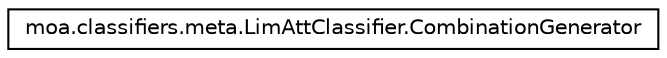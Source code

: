 digraph G
{
  edge [fontname="Helvetica",fontsize="10",labelfontname="Helvetica",labelfontsize="10"];
  node [fontname="Helvetica",fontsize="10",shape=record];
  rankdir=LR;
  Node1 [label="moa.classifiers.meta.LimAttClassifier.CombinationGenerator",height=0.2,width=0.4,color="black", fillcolor="white", style="filled",URL="$classmoa_1_1classifiers_1_1meta_1_1LimAttClassifier_1_1CombinationGenerator.html"];
}
